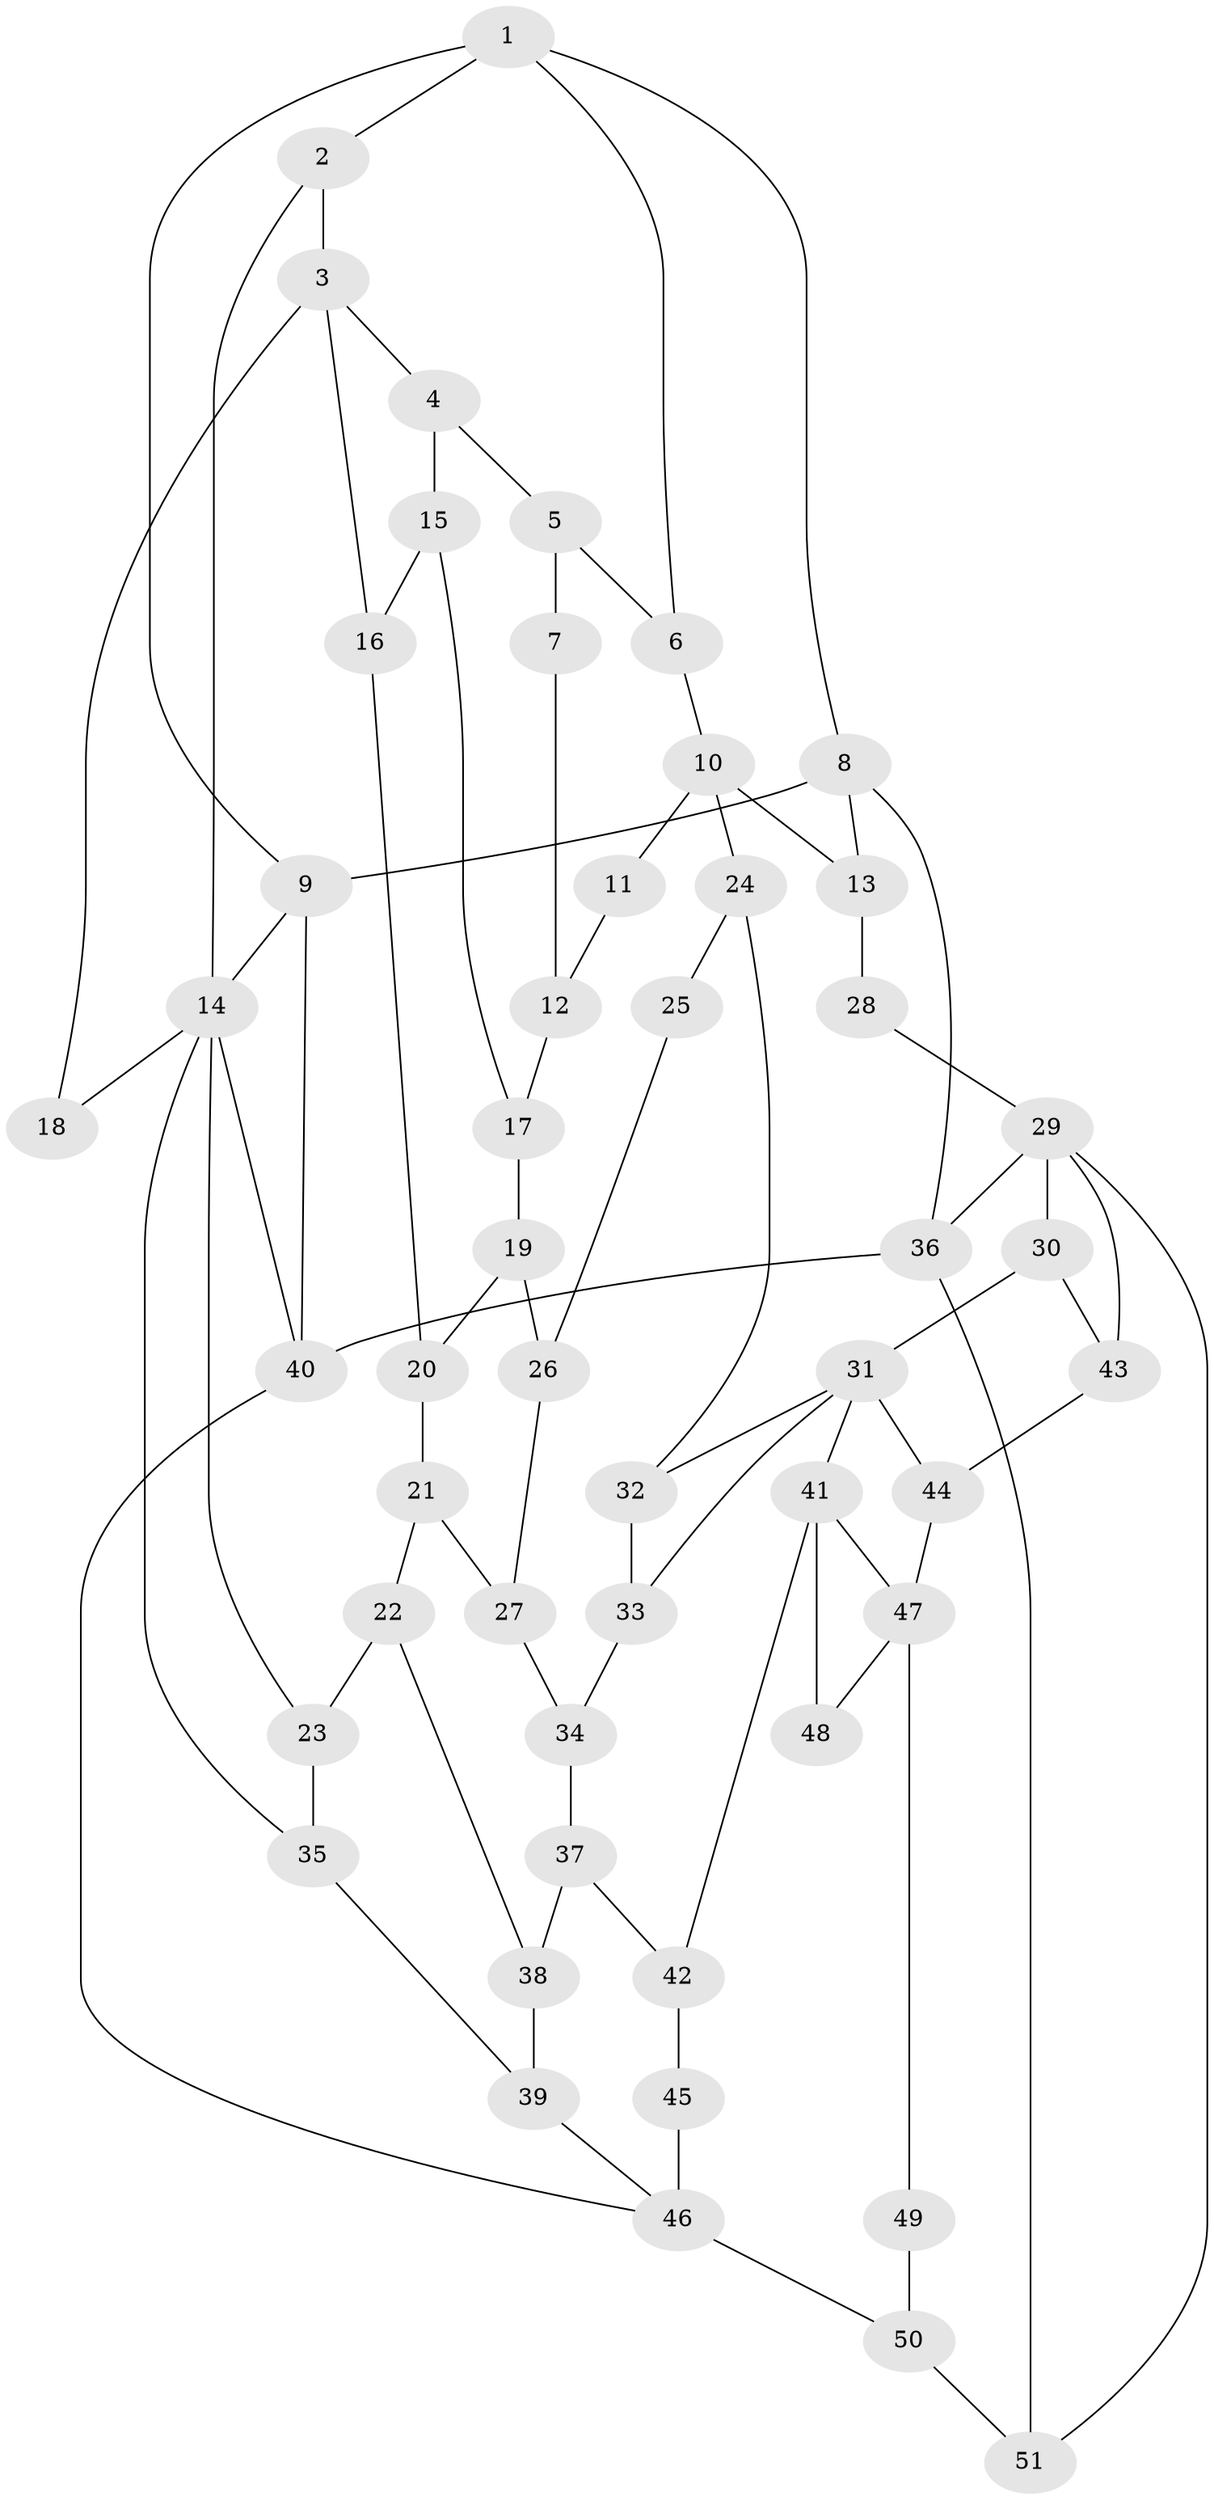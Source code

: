// original degree distribution, {3: 0.023809523809523808, 5: 0.5238095238095238, 4: 0.23809523809523808, 6: 0.21428571428571427}
// Generated by graph-tools (version 1.1) at 2025/54/03/04/25 22:54:21]
// undirected, 51 vertices, 81 edges
graph export_dot {
  node [color=gray90,style=filled];
  1;
  2;
  3;
  4;
  5;
  6;
  7;
  8;
  9;
  10;
  11;
  12;
  13;
  14;
  15;
  16;
  17;
  18;
  19;
  20;
  21;
  22;
  23;
  24;
  25;
  26;
  27;
  28;
  29;
  30;
  31;
  32;
  33;
  34;
  35;
  36;
  37;
  38;
  39;
  40;
  41;
  42;
  43;
  44;
  45;
  46;
  47;
  48;
  49;
  50;
  51;
  1 -- 2 [weight=1.0];
  1 -- 6 [weight=1.0];
  1 -- 8 [weight=1.0];
  1 -- 9 [weight=1.0];
  2 -- 3 [weight=2.0];
  2 -- 14 [weight=1.0];
  3 -- 4 [weight=1.0];
  3 -- 16 [weight=1.0];
  3 -- 18 [weight=2.0];
  4 -- 5 [weight=1.0];
  4 -- 15 [weight=1.0];
  5 -- 6 [weight=1.0];
  5 -- 7 [weight=2.0];
  6 -- 10 [weight=1.0];
  7 -- 12 [weight=1.0];
  8 -- 9 [weight=1.0];
  8 -- 13 [weight=1.0];
  8 -- 36 [weight=1.0];
  9 -- 14 [weight=1.0];
  9 -- 40 [weight=1.0];
  10 -- 11 [weight=2.0];
  10 -- 13 [weight=1.0];
  10 -- 24 [weight=2.0];
  11 -- 12 [weight=1.0];
  12 -- 17 [weight=1.0];
  13 -- 28 [weight=1.0];
  14 -- 18 [weight=1.0];
  14 -- 23 [weight=1.0];
  14 -- 35 [weight=1.0];
  14 -- 40 [weight=1.0];
  15 -- 16 [weight=1.0];
  15 -- 17 [weight=1.0];
  16 -- 20 [weight=1.0];
  17 -- 19 [weight=1.0];
  19 -- 20 [weight=1.0];
  19 -- 26 [weight=1.0];
  20 -- 21 [weight=1.0];
  21 -- 22 [weight=1.0];
  21 -- 27 [weight=1.0];
  22 -- 23 [weight=1.0];
  22 -- 38 [weight=1.0];
  23 -- 35 [weight=1.0];
  24 -- 25 [weight=2.0];
  24 -- 32 [weight=1.0];
  25 -- 26 [weight=1.0];
  26 -- 27 [weight=1.0];
  27 -- 34 [weight=1.0];
  28 -- 29 [weight=2.0];
  29 -- 30 [weight=1.0];
  29 -- 36 [weight=1.0];
  29 -- 43 [weight=1.0];
  29 -- 51 [weight=1.0];
  30 -- 31 [weight=1.0];
  30 -- 43 [weight=1.0];
  31 -- 32 [weight=1.0];
  31 -- 33 [weight=1.0];
  31 -- 41 [weight=2.0];
  31 -- 44 [weight=1.0];
  32 -- 33 [weight=1.0];
  33 -- 34 [weight=1.0];
  34 -- 37 [weight=1.0];
  35 -- 39 [weight=1.0];
  36 -- 40 [weight=1.0];
  36 -- 51 [weight=1.0];
  37 -- 38 [weight=1.0];
  37 -- 42 [weight=1.0];
  38 -- 39 [weight=1.0];
  39 -- 46 [weight=1.0];
  40 -- 46 [weight=1.0];
  41 -- 42 [weight=1.0];
  41 -- 47 [weight=1.0];
  41 -- 48 [weight=1.0];
  42 -- 45 [weight=1.0];
  43 -- 44 [weight=1.0];
  44 -- 47 [weight=1.0];
  45 -- 46 [weight=2.0];
  46 -- 50 [weight=2.0];
  47 -- 48 [weight=2.0];
  47 -- 49 [weight=2.0];
  49 -- 50 [weight=2.0];
  50 -- 51 [weight=1.0];
}
